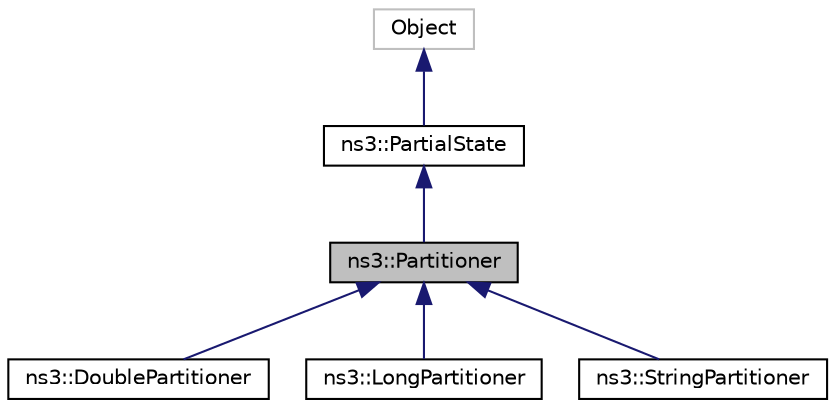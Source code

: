 digraph "ns3::Partitioner"
{
 // LATEX_PDF_SIZE
  edge [fontname="Helvetica",fontsize="10",labelfontname="Helvetica",labelfontsize="10"];
  node [fontname="Helvetica",fontsize="10",shape=record];
  Node1 [label="ns3::Partitioner",height=0.2,width=0.4,color="black", fillcolor="grey75", style="filled", fontcolor="black",tooltip=" "];
  Node2 -> Node1 [dir="back",color="midnightblue",fontsize="10",style="solid"];
  Node2 [label="ns3::PartialState",height=0.2,width=0.4,color="black", fillcolor="white", style="filled",URL="$classns3_1_1_partial_state.html",tooltip=" "];
  Node3 -> Node2 [dir="back",color="midnightblue",fontsize="10",style="solid"];
  Node3 [label="Object",height=0.2,width=0.4,color="grey75", fillcolor="white", style="filled",tooltip=" "];
  Node1 -> Node4 [dir="back",color="midnightblue",fontsize="10",style="solid"];
  Node4 [label="ns3::DoublePartitioner",height=0.2,width=0.4,color="black", fillcolor="white", style="filled",URL="$classns3_1_1_double_partitioner.html",tooltip=" "];
  Node1 -> Node5 [dir="back",color="midnightblue",fontsize="10",style="solid"];
  Node5 [label="ns3::LongPartitioner",height=0.2,width=0.4,color="black", fillcolor="white", style="filled",URL="$classns3_1_1_long_partitioner.html",tooltip=" "];
  Node1 -> Node6 [dir="back",color="midnightblue",fontsize="10",style="solid"];
  Node6 [label="ns3::StringPartitioner",height=0.2,width=0.4,color="black", fillcolor="white", style="filled",URL="$classns3_1_1_string_partitioner.html",tooltip=" "];
}
